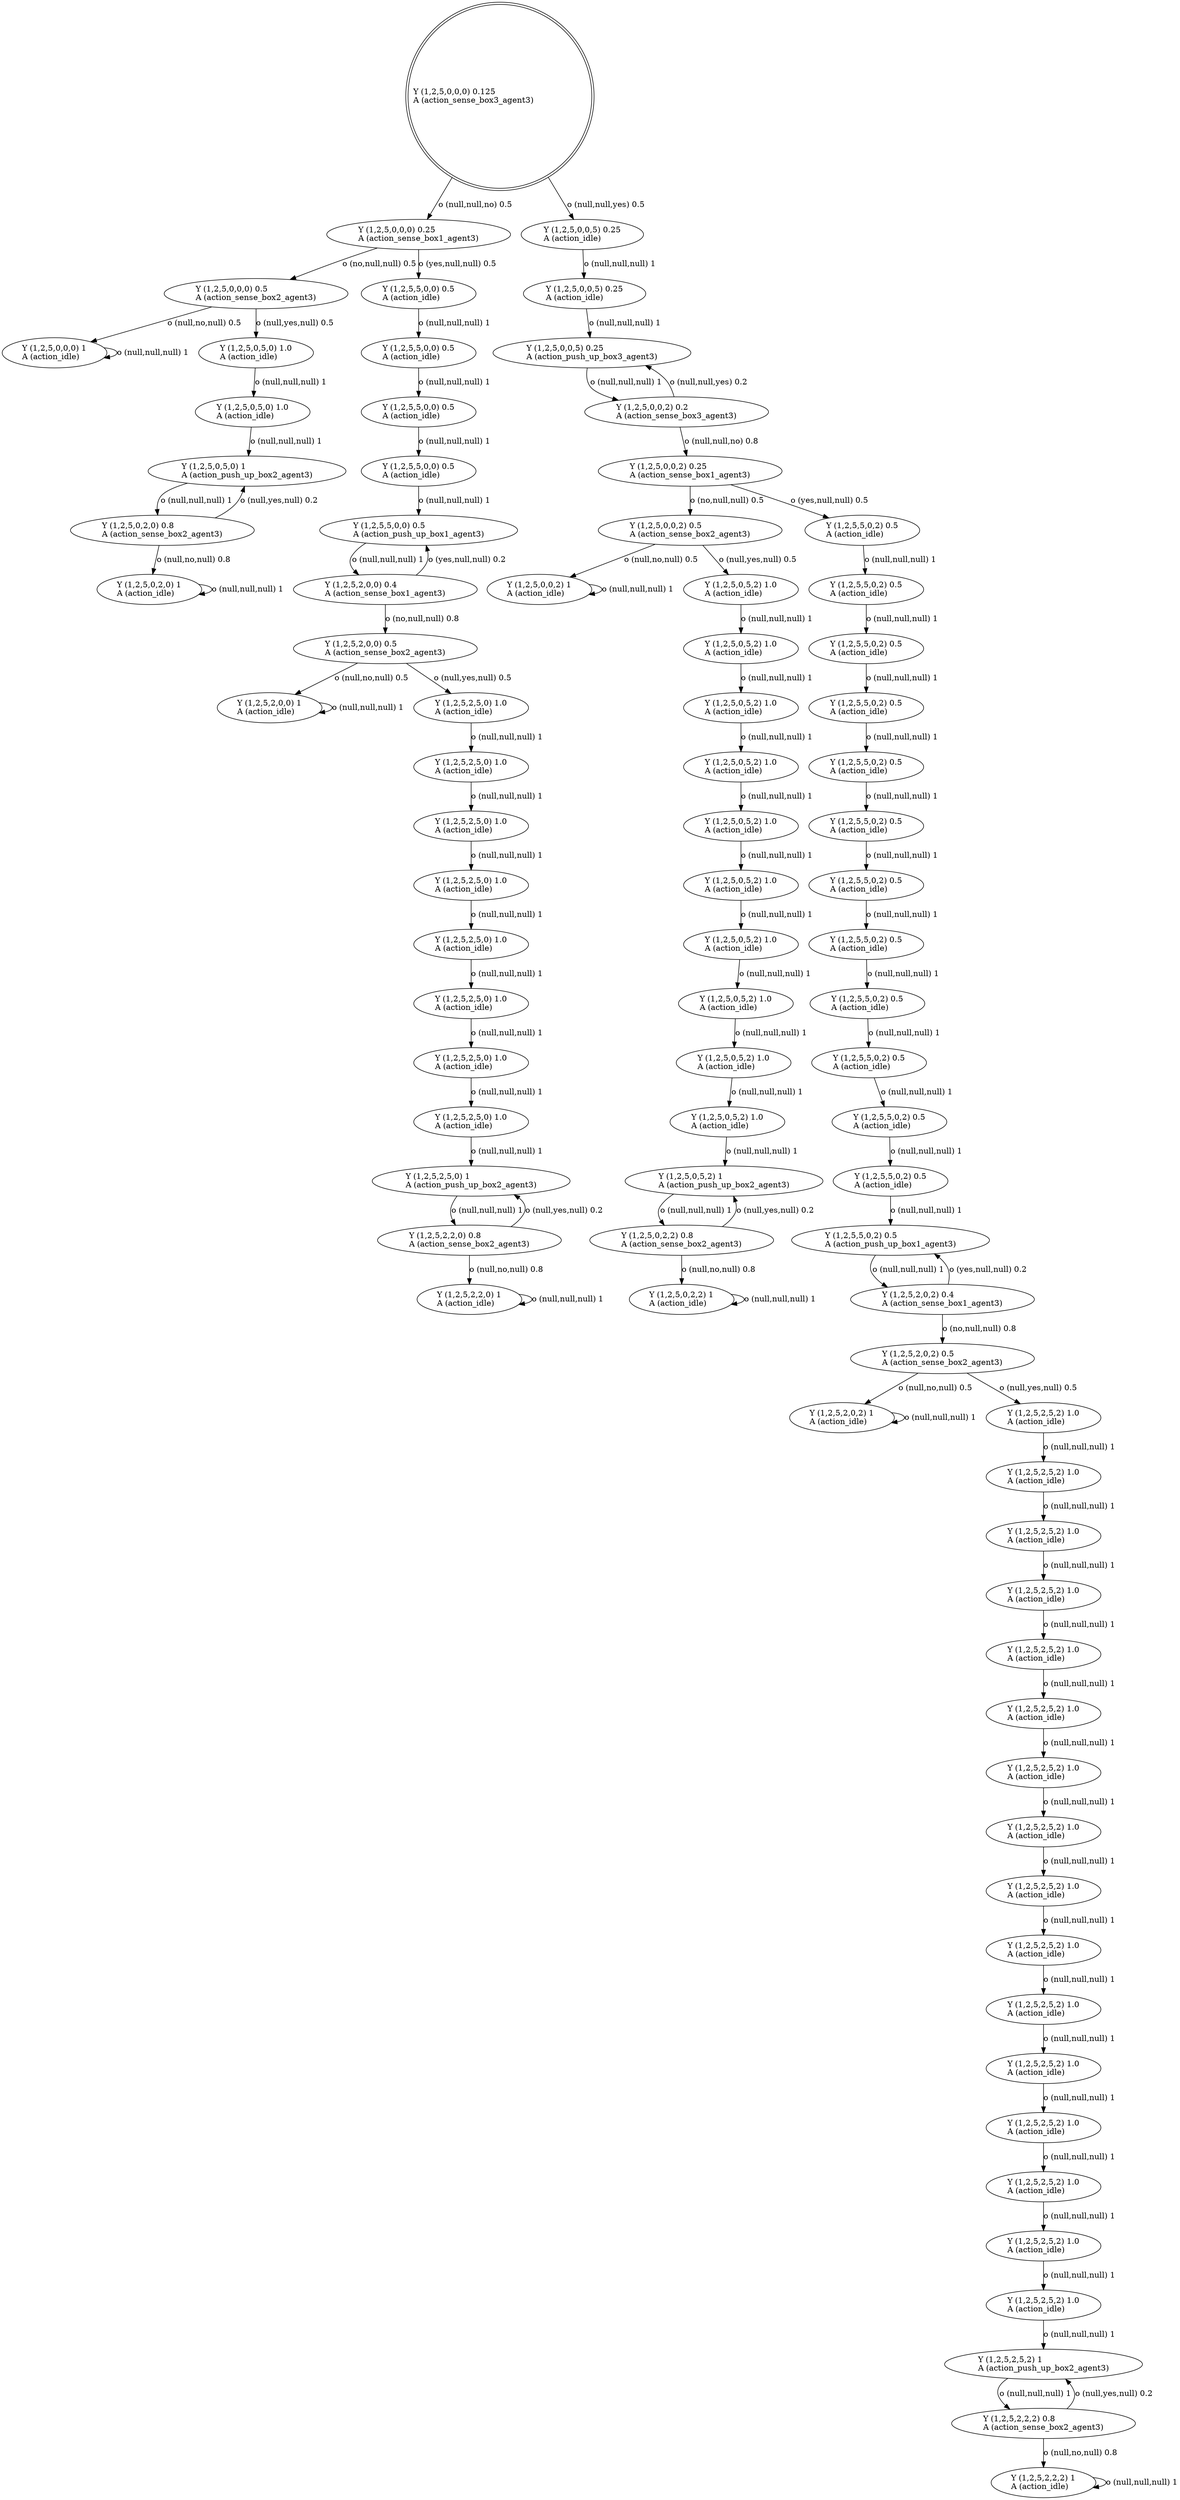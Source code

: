 digraph "G" {
root [label="Y (1,2,5,0,0,0) 0.125\lA (action_sense_box3_agent3)\l", labeljust="l", shape=doublecircle];
x0row230 [label="Y (1,2,5,2,0,0) 1\lA (action_idle)\l"];
x0row204 [label="Y (1,2,5,2,0,0) 0.4\lA (action_sense_box1_agent3)\l"];
x0row229 [label="Y (1,2,5,2,5,0) 1\lA (action_push_up_box2_agent3)\l"];
x0row194 [label="Y (1,2,5,0,0,0) 0.5\lA (action_sense_box2_agent3)\l"];
x0row193 [label="Y (1,2,5,5,0,0) 0.5\lA (action_push_up_box1_agent3)\l"];
x0row166 [label="Y (1,2,5,0,2,2) 1\lA (action_idle)\l"];
x0row159 [label="Y (1,2,5,0,2,2) 0.8\lA (action_sense_box2_agent3)\l"];
x0row146 [label="Y (1,2,5,0,0,2) 1\lA (action_idle)\l"];
x0row145 [label="Y (1,2,5,0,5,2) 1\lA (action_push_up_box2_agent3)\l"];
x0row115 [label="Y (1,2,5,2,2,2) 1\lA (action_idle)\l"];
x0row107 [label="Y (1,2,5,2,2,2) 0.8\lA (action_sense_box2_agent3)\l"];
x0row93 [label="Y (1,2,5,2,0,2) 1\lA (action_idle)\l"];
x0row92 [label="Y (1,2,5,2,5,2) 1\lA (action_push_up_box2_agent3)\l"];
x0row79 [label="Y (1,2,5,2,0,2) 0.5\lA (action_sense_box2_agent3)\l"];
x0row65 [label="Y (1,2,5,2,0,2) 0.4\lA (action_sense_box1_agent3)\l"];
x0row54 [label="Y (1,2,5,0,0,2) 0.5\lA (action_sense_box2_agent3)\l"];
x0row53 [label="Y (1,2,5,5,0,2) 0.5\lA (action_push_up_box1_agent3)\l"];
x0row217 [label="Y (1,2,5,2,0,0) 0.5\lA (action_sense_box2_agent3)\l"];
x0row46 [label="Y (1,2,5,0,0,2) 0.25\lA (action_sense_box1_agent3)\l"];
x0row296 [label="Y (1,2,5,0,2,0) 1\lA (action_idle)\l"];
x0row290 [label="Y (1,2,5,0,2,0) 0.8\lA (action_sense_box2_agent3)\l"];
x0row278 [label="Y (1,2,5,0,0,0) 1\lA (action_idle)\l"];
x0row277 [label="Y (1,2,5,0,5,0) 1\lA (action_push_up_box2_agent3)\l"];
x0row30 [label="Y (1,2,5,0,0,2) 0.2\lA (action_sense_box3_agent3)\l"];
x0row16 [label="Y (1,2,5,0,0,0) 0.25\lA (action_sense_box1_agent3)\l"];
x0row15 [label="Y (1,2,5,0,0,5) 0.25\lA (action_push_up_box3_agent3)\l"];
x0row250 [label="Y (1,2,5,2,2,0) 1\lA (action_idle)\l"];
x0row243 [label="Y (1,2,5,2,2,0) 0.8\lA (action_sense_box2_agent3)\l"];
x0row15_noop_0 [label="Y (1,2,5,0,0,5) 0.25\lA (action_idle)\l"];
x0row15_noop_1 [label="Y (1,2,5,0,0,5) 0.25\lA (action_idle)\l"];
x0row193_noop_0 [label="Y (1,2,5,5,0,0) 0.5\lA (action_idle)\l"];
x0row193_noop_1 [label="Y (1,2,5,5,0,0) 0.5\lA (action_idle)\l"];
x0row193_noop_2 [label="Y (1,2,5,5,0,0) 0.5\lA (action_idle)\l"];
x0row193_noop_3 [label="Y (1,2,5,5,0,0) 0.5\lA (action_idle)\l"];
x0row277_noop_0 [label="Y (1,2,5,0,5,0) 1.0\lA (action_idle)\l"];
x0row277_noop_1 [label="Y (1,2,5,0,5,0) 1.0\lA (action_idle)\l"];
x0row53_noop_0 [label="Y (1,2,5,5,0,2) 0.5\lA (action_idle)\l"];
x0row53_noop_1 [label="Y (1,2,5,5,0,2) 0.5\lA (action_idle)\l"];
x0row53_noop_2 [label="Y (1,2,5,5,0,2) 0.5\lA (action_idle)\l"];
x0row53_noop_3 [label="Y (1,2,5,5,0,2) 0.5\lA (action_idle)\l"];
x0row53_noop_4 [label="Y (1,2,5,5,0,2) 0.5\lA (action_idle)\l"];
x0row53_noop_5 [label="Y (1,2,5,5,0,2) 0.5\lA (action_idle)\l"];
x0row53_noop_6 [label="Y (1,2,5,5,0,2) 0.5\lA (action_idle)\l"];
x0row53_noop_7 [label="Y (1,2,5,5,0,2) 0.5\lA (action_idle)\l"];
x0row53_noop_8 [label="Y (1,2,5,5,0,2) 0.5\lA (action_idle)\l"];
x0row53_noop_9 [label="Y (1,2,5,5,0,2) 0.5\lA (action_idle)\l"];
x0row53_noop_10 [label="Y (1,2,5,5,0,2) 0.5\lA (action_idle)\l"];
x0row53_noop_11 [label="Y (1,2,5,5,0,2) 0.5\lA (action_idle)\l"];
x0row145_noop_0 [label="Y (1,2,5,0,5,2) 1.0\lA (action_idle)\l"];
x0row145_noop_1 [label="Y (1,2,5,0,5,2) 1.0\lA (action_idle)\l"];
x0row145_noop_2 [label="Y (1,2,5,0,5,2) 1.0\lA (action_idle)\l"];
x0row145_noop_3 [label="Y (1,2,5,0,5,2) 1.0\lA (action_idle)\l"];
x0row145_noop_4 [label="Y (1,2,5,0,5,2) 1.0\lA (action_idle)\l"];
x0row145_noop_5 [label="Y (1,2,5,0,5,2) 1.0\lA (action_idle)\l"];
x0row145_noop_6 [label="Y (1,2,5,0,5,2) 1.0\lA (action_idle)\l"];
x0row145_noop_7 [label="Y (1,2,5,0,5,2) 1.0\lA (action_idle)\l"];
x0row145_noop_8 [label="Y (1,2,5,0,5,2) 1.0\lA (action_idle)\l"];
x0row145_noop_9 [label="Y (1,2,5,0,5,2) 1.0\lA (action_idle)\l"];
x0row229_noop_0 [label="Y (1,2,5,2,5,0) 1.0\lA (action_idle)\l"];
x0row229_noop_1 [label="Y (1,2,5,2,5,0) 1.0\lA (action_idle)\l"];
x0row229_noop_2 [label="Y (1,2,5,2,5,0) 1.0\lA (action_idle)\l"];
x0row229_noop_3 [label="Y (1,2,5,2,5,0) 1.0\lA (action_idle)\l"];
x0row229_noop_4 [label="Y (1,2,5,2,5,0) 1.0\lA (action_idle)\l"];
x0row229_noop_5 [label="Y (1,2,5,2,5,0) 1.0\lA (action_idle)\l"];
x0row229_noop_6 [label="Y (1,2,5,2,5,0) 1.0\lA (action_idle)\l"];
x0row229_noop_7 [label="Y (1,2,5,2,5,0) 1.0\lA (action_idle)\l"];
x0row92_noop_0 [label="Y (1,2,5,2,5,2) 1.0\lA (action_idle)\l"];
x0row92_noop_1 [label="Y (1,2,5,2,5,2) 1.0\lA (action_idle)\l"];
x0row92_noop_2 [label="Y (1,2,5,2,5,2) 1.0\lA (action_idle)\l"];
x0row92_noop_3 [label="Y (1,2,5,2,5,2) 1.0\lA (action_idle)\l"];
x0row92_noop_4 [label="Y (1,2,5,2,5,2) 1.0\lA (action_idle)\l"];
x0row92_noop_5 [label="Y (1,2,5,2,5,2) 1.0\lA (action_idle)\l"];
x0row92_noop_6 [label="Y (1,2,5,2,5,2) 1.0\lA (action_idle)\l"];
x0row92_noop_7 [label="Y (1,2,5,2,5,2) 1.0\lA (action_idle)\l"];
x0row92_noop_8 [label="Y (1,2,5,2,5,2) 1.0\lA (action_idle)\l"];
x0row92_noop_9 [label="Y (1,2,5,2,5,2) 1.0\lA (action_idle)\l"];
x0row92_noop_10 [label="Y (1,2,5,2,5,2) 1.0\lA (action_idle)\l"];
x0row92_noop_11 [label="Y (1,2,5,2,5,2) 1.0\lA (action_idle)\l"];
x0row92_noop_12 [label="Y (1,2,5,2,5,2) 1.0\lA (action_idle)\l"];
x0row92_noop_13 [label="Y (1,2,5,2,5,2) 1.0\lA (action_idle)\l"];
x0row92_noop_14 [label="Y (1,2,5,2,5,2) 1.0\lA (action_idle)\l"];
x0row92_noop_15 [label="Y (1,2,5,2,5,2) 1.0\lA (action_idle)\l"];
root -> x0row16  [key=0, label="o (null,null,no) 0.5\l"];
root -> x0row15_noop_0  [key=0, label="o (null,null,yes) 0.5\l"];
x0row230 -> x0row230  [key=0, label="o (null,null,null) 1\l"];
x0row204 -> x0row193  [key=0, label="o (yes,null,null) 0.2\l"];
x0row204 -> x0row217  [key=0, label="o (no,null,null) 0.8\l"];
x0row229 -> x0row243  [key=0, label="o (null,null,null) 1\l"];
x0row194 -> x0row278  [key=0, label="o (null,no,null) 0.5\l"];
x0row194 -> x0row277_noop_0  [key=0, label="o (null,yes,null) 0.5\l"];
x0row193 -> x0row204  [key=0, label="o (null,null,null) 1\l"];
x0row166 -> x0row166  [key=0, label="o (null,null,null) 1\l"];
x0row159 -> x0row145  [key=0, label="o (null,yes,null) 0.2\l"];
x0row159 -> x0row166  [key=0, label="o (null,no,null) 0.8\l"];
x0row146 -> x0row146  [key=0, label="o (null,null,null) 1\l"];
x0row145 -> x0row159  [key=0, label="o (null,null,null) 1\l"];
x0row115 -> x0row115  [key=0, label="o (null,null,null) 1\l"];
x0row107 -> x0row92  [key=0, label="o (null,yes,null) 0.2\l"];
x0row107 -> x0row115  [key=0, label="o (null,no,null) 0.8\l"];
x0row93 -> x0row93  [key=0, label="o (null,null,null) 1\l"];
x0row92 -> x0row107  [key=0, label="o (null,null,null) 1\l"];
x0row79 -> x0row93  [key=0, label="o (null,no,null) 0.5\l"];
x0row79 -> x0row92_noop_0  [key=0, label="o (null,yes,null) 0.5\l"];
x0row65 -> x0row53  [key=0, label="o (yes,null,null) 0.2\l"];
x0row65 -> x0row79  [key=0, label="o (no,null,null) 0.8\l"];
x0row54 -> x0row146  [key=0, label="o (null,no,null) 0.5\l"];
x0row54 -> x0row145_noop_0  [key=0, label="o (null,yes,null) 0.5\l"];
x0row53 -> x0row65  [key=0, label="o (null,null,null) 1\l"];
x0row217 -> x0row230  [key=0, label="o (null,no,null) 0.5\l"];
x0row217 -> x0row229_noop_0  [key=0, label="o (null,yes,null) 0.5\l"];
x0row46 -> x0row54  [key=0, label="o (no,null,null) 0.5\l"];
x0row46 -> x0row53_noop_0  [key=0, label="o (yes,null,null) 0.5\l"];
x0row296 -> x0row296  [key=0, label="o (null,null,null) 1\l"];
x0row290 -> x0row277  [key=0, label="o (null,yes,null) 0.2\l"];
x0row290 -> x0row296  [key=0, label="o (null,no,null) 0.8\l"];
x0row278 -> x0row278  [key=0, label="o (null,null,null) 1\l"];
x0row277 -> x0row290  [key=0, label="o (null,null,null) 1\l"];
x0row30 -> x0row15  [key=0, label="o (null,null,yes) 0.2\l"];
x0row30 -> x0row46  [key=0, label="o (null,null,no) 0.8\l"];
x0row16 -> x0row194  [key=0, label="o (no,null,null) 0.5\l"];
x0row16 -> x0row193_noop_0  [key=0, label="o (yes,null,null) 0.5\l"];
x0row15 -> x0row30  [key=0, label="o (null,null,null) 1\l"];
x0row250 -> x0row250  [key=0, label="o (null,null,null) 1\l"];
x0row243 -> x0row229  [key=0, label="o (null,yes,null) 0.2\l"];
x0row243 -> x0row250  [key=0, label="o (null,no,null) 0.8\l"];
x0row15_noop_0 -> x0row15_noop_1  [key=0, label="o (null,null,null) 1\l"];
x0row15_noop_1 -> x0row15  [key=0, label="o (null,null,null) 1\l"];
x0row193_noop_0 -> x0row193_noop_1  [key=0, label="o (null,null,null) 1\l"];
x0row193_noop_1 -> x0row193_noop_2  [key=0, label="o (null,null,null) 1\l"];
x0row193_noop_2 -> x0row193_noop_3  [key=0, label="o (null,null,null) 1\l"];
x0row193_noop_3 -> x0row193  [key=0, label="o (null,null,null) 1\l"];
x0row277_noop_0 -> x0row277_noop_1  [key=0, label="o (null,null,null) 1\l"];
x0row277_noop_1 -> x0row277  [key=0, label="o (null,null,null) 1\l"];
x0row53_noop_0 -> x0row53_noop_1  [key=0, label="o (null,null,null) 1\l"];
x0row53_noop_1 -> x0row53_noop_2  [key=0, label="o (null,null,null) 1\l"];
x0row53_noop_2 -> x0row53_noop_3  [key=0, label="o (null,null,null) 1\l"];
x0row53_noop_3 -> x0row53_noop_4  [key=0, label="o (null,null,null) 1\l"];
x0row53_noop_4 -> x0row53_noop_5  [key=0, label="o (null,null,null) 1\l"];
x0row53_noop_5 -> x0row53_noop_6  [key=0, label="o (null,null,null) 1\l"];
x0row53_noop_6 -> x0row53_noop_7  [key=0, label="o (null,null,null) 1\l"];
x0row53_noop_7 -> x0row53_noop_8  [key=0, label="o (null,null,null) 1\l"];
x0row53_noop_8 -> x0row53_noop_9  [key=0, label="o (null,null,null) 1\l"];
x0row53_noop_9 -> x0row53_noop_10  [key=0, label="o (null,null,null) 1\l"];
x0row53_noop_10 -> x0row53_noop_11  [key=0, label="o (null,null,null) 1\l"];
x0row53_noop_11 -> x0row53  [key=0, label="o (null,null,null) 1\l"];
x0row145_noop_0 -> x0row145_noop_1  [key=0, label="o (null,null,null) 1\l"];
x0row145_noop_1 -> x0row145_noop_2  [key=0, label="o (null,null,null) 1\l"];
x0row145_noop_2 -> x0row145_noop_3  [key=0, label="o (null,null,null) 1\l"];
x0row145_noop_3 -> x0row145_noop_4  [key=0, label="o (null,null,null) 1\l"];
x0row145_noop_4 -> x0row145_noop_5  [key=0, label="o (null,null,null) 1\l"];
x0row145_noop_5 -> x0row145_noop_6  [key=0, label="o (null,null,null) 1\l"];
x0row145_noop_6 -> x0row145_noop_7  [key=0, label="o (null,null,null) 1\l"];
x0row145_noop_7 -> x0row145_noop_8  [key=0, label="o (null,null,null) 1\l"];
x0row145_noop_8 -> x0row145_noop_9  [key=0, label="o (null,null,null) 1\l"];
x0row145_noop_9 -> x0row145  [key=0, label="o (null,null,null) 1\l"];
x0row229_noop_0 -> x0row229_noop_1  [key=0, label="o (null,null,null) 1\l"];
x0row229_noop_1 -> x0row229_noop_2  [key=0, label="o (null,null,null) 1\l"];
x0row229_noop_2 -> x0row229_noop_3  [key=0, label="o (null,null,null) 1\l"];
x0row229_noop_3 -> x0row229_noop_4  [key=0, label="o (null,null,null) 1\l"];
x0row229_noop_4 -> x0row229_noop_5  [key=0, label="o (null,null,null) 1\l"];
x0row229_noop_5 -> x0row229_noop_6  [key=0, label="o (null,null,null) 1\l"];
x0row229_noop_6 -> x0row229_noop_7  [key=0, label="o (null,null,null) 1\l"];
x0row229_noop_7 -> x0row229  [key=0, label="o (null,null,null) 1\l"];
x0row92_noop_0 -> x0row92_noop_1  [key=0, label="o (null,null,null) 1\l"];
x0row92_noop_1 -> x0row92_noop_2  [key=0, label="o (null,null,null) 1\l"];
x0row92_noop_2 -> x0row92_noop_3  [key=0, label="o (null,null,null) 1\l"];
x0row92_noop_3 -> x0row92_noop_4  [key=0, label="o (null,null,null) 1\l"];
x0row92_noop_4 -> x0row92_noop_5  [key=0, label="o (null,null,null) 1\l"];
x0row92_noop_5 -> x0row92_noop_6  [key=0, label="o (null,null,null) 1\l"];
x0row92_noop_6 -> x0row92_noop_7  [key=0, label="o (null,null,null) 1\l"];
x0row92_noop_7 -> x0row92_noop_8  [key=0, label="o (null,null,null) 1\l"];
x0row92_noop_8 -> x0row92_noop_9  [key=0, label="o (null,null,null) 1\l"];
x0row92_noop_9 -> x0row92_noop_10  [key=0, label="o (null,null,null) 1\l"];
x0row92_noop_10 -> x0row92_noop_11  [key=0, label="o (null,null,null) 1\l"];
x0row92_noop_11 -> x0row92_noop_12  [key=0, label="o (null,null,null) 1\l"];
x0row92_noop_12 -> x0row92_noop_13  [key=0, label="o (null,null,null) 1\l"];
x0row92_noop_13 -> x0row92_noop_14  [key=0, label="o (null,null,null) 1\l"];
x0row92_noop_14 -> x0row92_noop_15  [key=0, label="o (null,null,null) 1\l"];
x0row92_noop_15 -> x0row92  [key=0, label="o (null,null,null) 1\l"];
}
